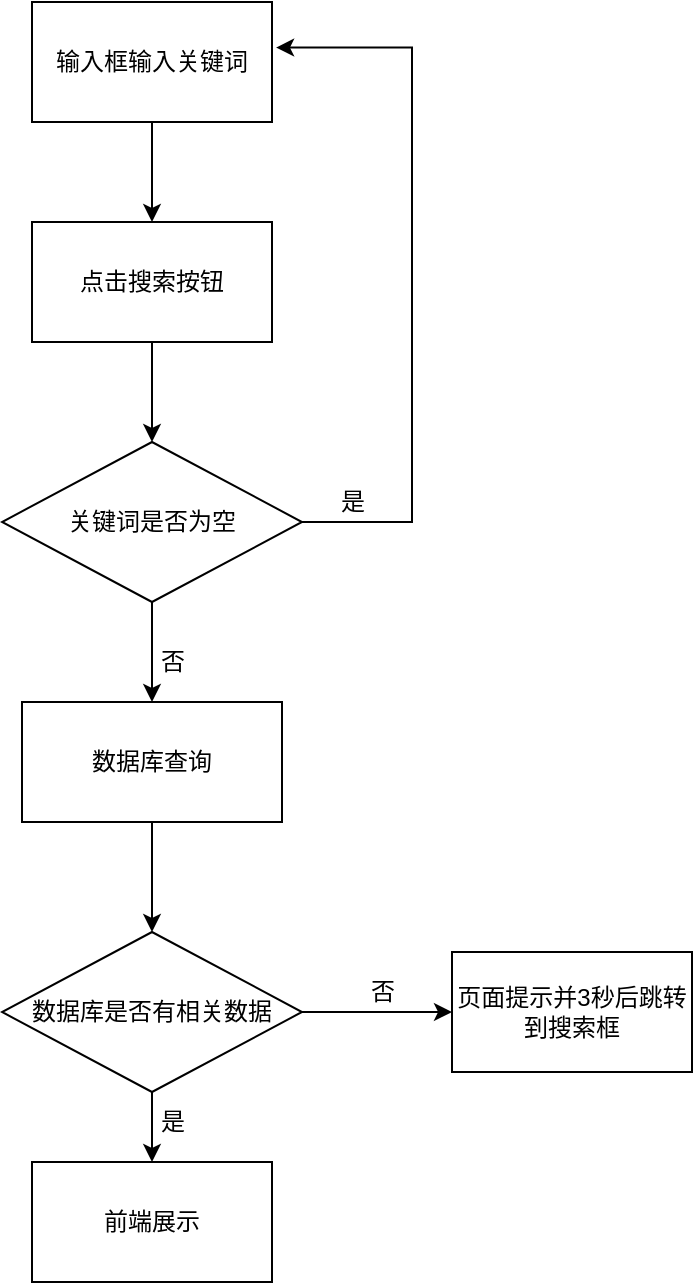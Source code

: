 <mxfile version="17.4.6" type="github">
  <diagram id="C5RBs43oDa-KdzZeNtuy" name="Page-1">
    <mxGraphModel dx="1038" dy="556" grid="1" gridSize="10" guides="1" tooltips="1" connect="1" arrows="1" fold="1" page="1" pageScale="1" pageWidth="827" pageHeight="1169" math="0" shadow="0">
      <root>
        <mxCell id="WIyWlLk6GJQsqaUBKTNV-0" />
        <mxCell id="WIyWlLk6GJQsqaUBKTNV-1" parent="WIyWlLk6GJQsqaUBKTNV-0" />
        <mxCell id="knXtKRB9hGOB828vA6w8-4" style="edgeStyle=orthogonalEdgeStyle;rounded=0;orthogonalLoop=1;jettySize=auto;html=1;entryX=0.5;entryY=0;entryDx=0;entryDy=0;" edge="1" parent="WIyWlLk6GJQsqaUBKTNV-1" source="knXtKRB9hGOB828vA6w8-0" target="knXtKRB9hGOB828vA6w8-3">
          <mxGeometry relative="1" as="geometry" />
        </mxCell>
        <mxCell id="knXtKRB9hGOB828vA6w8-0" value="输入框输入关键词" style="rounded=0;whiteSpace=wrap;html=1;" vertex="1" parent="WIyWlLk6GJQsqaUBKTNV-1">
          <mxGeometry x="180" y="80" width="120" height="60" as="geometry" />
        </mxCell>
        <mxCell id="knXtKRB9hGOB828vA6w8-6" style="edgeStyle=orthogonalEdgeStyle;rounded=0;orthogonalLoop=1;jettySize=auto;html=1;entryX=1.017;entryY=0.38;entryDx=0;entryDy=0;entryPerimeter=0;" edge="1" parent="WIyWlLk6GJQsqaUBKTNV-1" source="knXtKRB9hGOB828vA6w8-1" target="knXtKRB9hGOB828vA6w8-0">
          <mxGeometry relative="1" as="geometry">
            <Array as="points">
              <mxPoint x="370" y="340" />
              <mxPoint x="370" y="103" />
            </Array>
          </mxGeometry>
        </mxCell>
        <mxCell id="knXtKRB9hGOB828vA6w8-9" style="edgeStyle=orthogonalEdgeStyle;rounded=0;orthogonalLoop=1;jettySize=auto;html=1;entryX=0.5;entryY=0;entryDx=0;entryDy=0;" edge="1" parent="WIyWlLk6GJQsqaUBKTNV-1" source="knXtKRB9hGOB828vA6w8-1" target="knXtKRB9hGOB828vA6w8-8">
          <mxGeometry relative="1" as="geometry" />
        </mxCell>
        <mxCell id="knXtKRB9hGOB828vA6w8-1" value="关键词是否为空" style="rhombus;whiteSpace=wrap;html=1;" vertex="1" parent="WIyWlLk6GJQsqaUBKTNV-1">
          <mxGeometry x="165" y="300" width="150" height="80" as="geometry" />
        </mxCell>
        <mxCell id="knXtKRB9hGOB828vA6w8-5" style="edgeStyle=orthogonalEdgeStyle;rounded=0;orthogonalLoop=1;jettySize=auto;html=1;entryX=0.5;entryY=0;entryDx=0;entryDy=0;" edge="1" parent="WIyWlLk6GJQsqaUBKTNV-1" source="knXtKRB9hGOB828vA6w8-3" target="knXtKRB9hGOB828vA6w8-1">
          <mxGeometry relative="1" as="geometry" />
        </mxCell>
        <mxCell id="knXtKRB9hGOB828vA6w8-3" value="点击搜索按钮" style="rounded=0;whiteSpace=wrap;html=1;" vertex="1" parent="WIyWlLk6GJQsqaUBKTNV-1">
          <mxGeometry x="180" y="190" width="120" height="60" as="geometry" />
        </mxCell>
        <mxCell id="knXtKRB9hGOB828vA6w8-7" value="是" style="text;html=1;align=center;verticalAlign=middle;resizable=0;points=[];autosize=1;strokeColor=none;fillColor=none;" vertex="1" parent="WIyWlLk6GJQsqaUBKTNV-1">
          <mxGeometry x="325" y="320" width="30" height="20" as="geometry" />
        </mxCell>
        <mxCell id="knXtKRB9hGOB828vA6w8-13" style="edgeStyle=orthogonalEdgeStyle;rounded=0;orthogonalLoop=1;jettySize=auto;html=1;entryX=0.5;entryY=0;entryDx=0;entryDy=0;" edge="1" parent="WIyWlLk6GJQsqaUBKTNV-1" source="knXtKRB9hGOB828vA6w8-8" target="knXtKRB9hGOB828vA6w8-12">
          <mxGeometry relative="1" as="geometry" />
        </mxCell>
        <mxCell id="knXtKRB9hGOB828vA6w8-8" value="数据库查询" style="rounded=0;whiteSpace=wrap;html=1;" vertex="1" parent="WIyWlLk6GJQsqaUBKTNV-1">
          <mxGeometry x="175" y="430" width="130" height="60" as="geometry" />
        </mxCell>
        <mxCell id="knXtKRB9hGOB828vA6w8-10" value="否" style="text;html=1;align=center;verticalAlign=middle;resizable=0;points=[];autosize=1;strokeColor=none;fillColor=none;" vertex="1" parent="WIyWlLk6GJQsqaUBKTNV-1">
          <mxGeometry x="235" y="400" width="30" height="20" as="geometry" />
        </mxCell>
        <mxCell id="knXtKRB9hGOB828vA6w8-15" style="edgeStyle=orthogonalEdgeStyle;rounded=0;orthogonalLoop=1;jettySize=auto;html=1;entryX=0.5;entryY=0;entryDx=0;entryDy=0;" edge="1" parent="WIyWlLk6GJQsqaUBKTNV-1" source="knXtKRB9hGOB828vA6w8-12" target="knXtKRB9hGOB828vA6w8-14">
          <mxGeometry relative="1" as="geometry" />
        </mxCell>
        <mxCell id="knXtKRB9hGOB828vA6w8-22" style="edgeStyle=orthogonalEdgeStyle;rounded=0;orthogonalLoop=1;jettySize=auto;html=1;entryX=0;entryY=0.5;entryDx=0;entryDy=0;" edge="1" parent="WIyWlLk6GJQsqaUBKTNV-1" source="knXtKRB9hGOB828vA6w8-12" target="knXtKRB9hGOB828vA6w8-21">
          <mxGeometry relative="1" as="geometry" />
        </mxCell>
        <mxCell id="knXtKRB9hGOB828vA6w8-12" value="数据库是否有相关数据" style="rhombus;whiteSpace=wrap;html=1;" vertex="1" parent="WIyWlLk6GJQsqaUBKTNV-1">
          <mxGeometry x="165" y="545" width="150" height="80" as="geometry" />
        </mxCell>
        <mxCell id="knXtKRB9hGOB828vA6w8-14" value="前端展示" style="rounded=0;whiteSpace=wrap;html=1;" vertex="1" parent="WIyWlLk6GJQsqaUBKTNV-1">
          <mxGeometry x="180" y="660" width="120" height="60" as="geometry" />
        </mxCell>
        <mxCell id="knXtKRB9hGOB828vA6w8-16" value="是" style="text;html=1;align=center;verticalAlign=middle;resizable=0;points=[];autosize=1;strokeColor=none;fillColor=none;" vertex="1" parent="WIyWlLk6GJQsqaUBKTNV-1">
          <mxGeometry x="235" y="630" width="30" height="20" as="geometry" />
        </mxCell>
        <mxCell id="knXtKRB9hGOB828vA6w8-21" value="页面提示并3秒后跳转到搜索框" style="rounded=0;whiteSpace=wrap;html=1;" vertex="1" parent="WIyWlLk6GJQsqaUBKTNV-1">
          <mxGeometry x="390" y="555" width="120" height="60" as="geometry" />
        </mxCell>
        <mxCell id="knXtKRB9hGOB828vA6w8-23" value="否" style="text;html=1;align=center;verticalAlign=middle;resizable=0;points=[];autosize=1;strokeColor=none;fillColor=none;" vertex="1" parent="WIyWlLk6GJQsqaUBKTNV-1">
          <mxGeometry x="340" y="565" width="30" height="20" as="geometry" />
        </mxCell>
      </root>
    </mxGraphModel>
  </diagram>
</mxfile>
